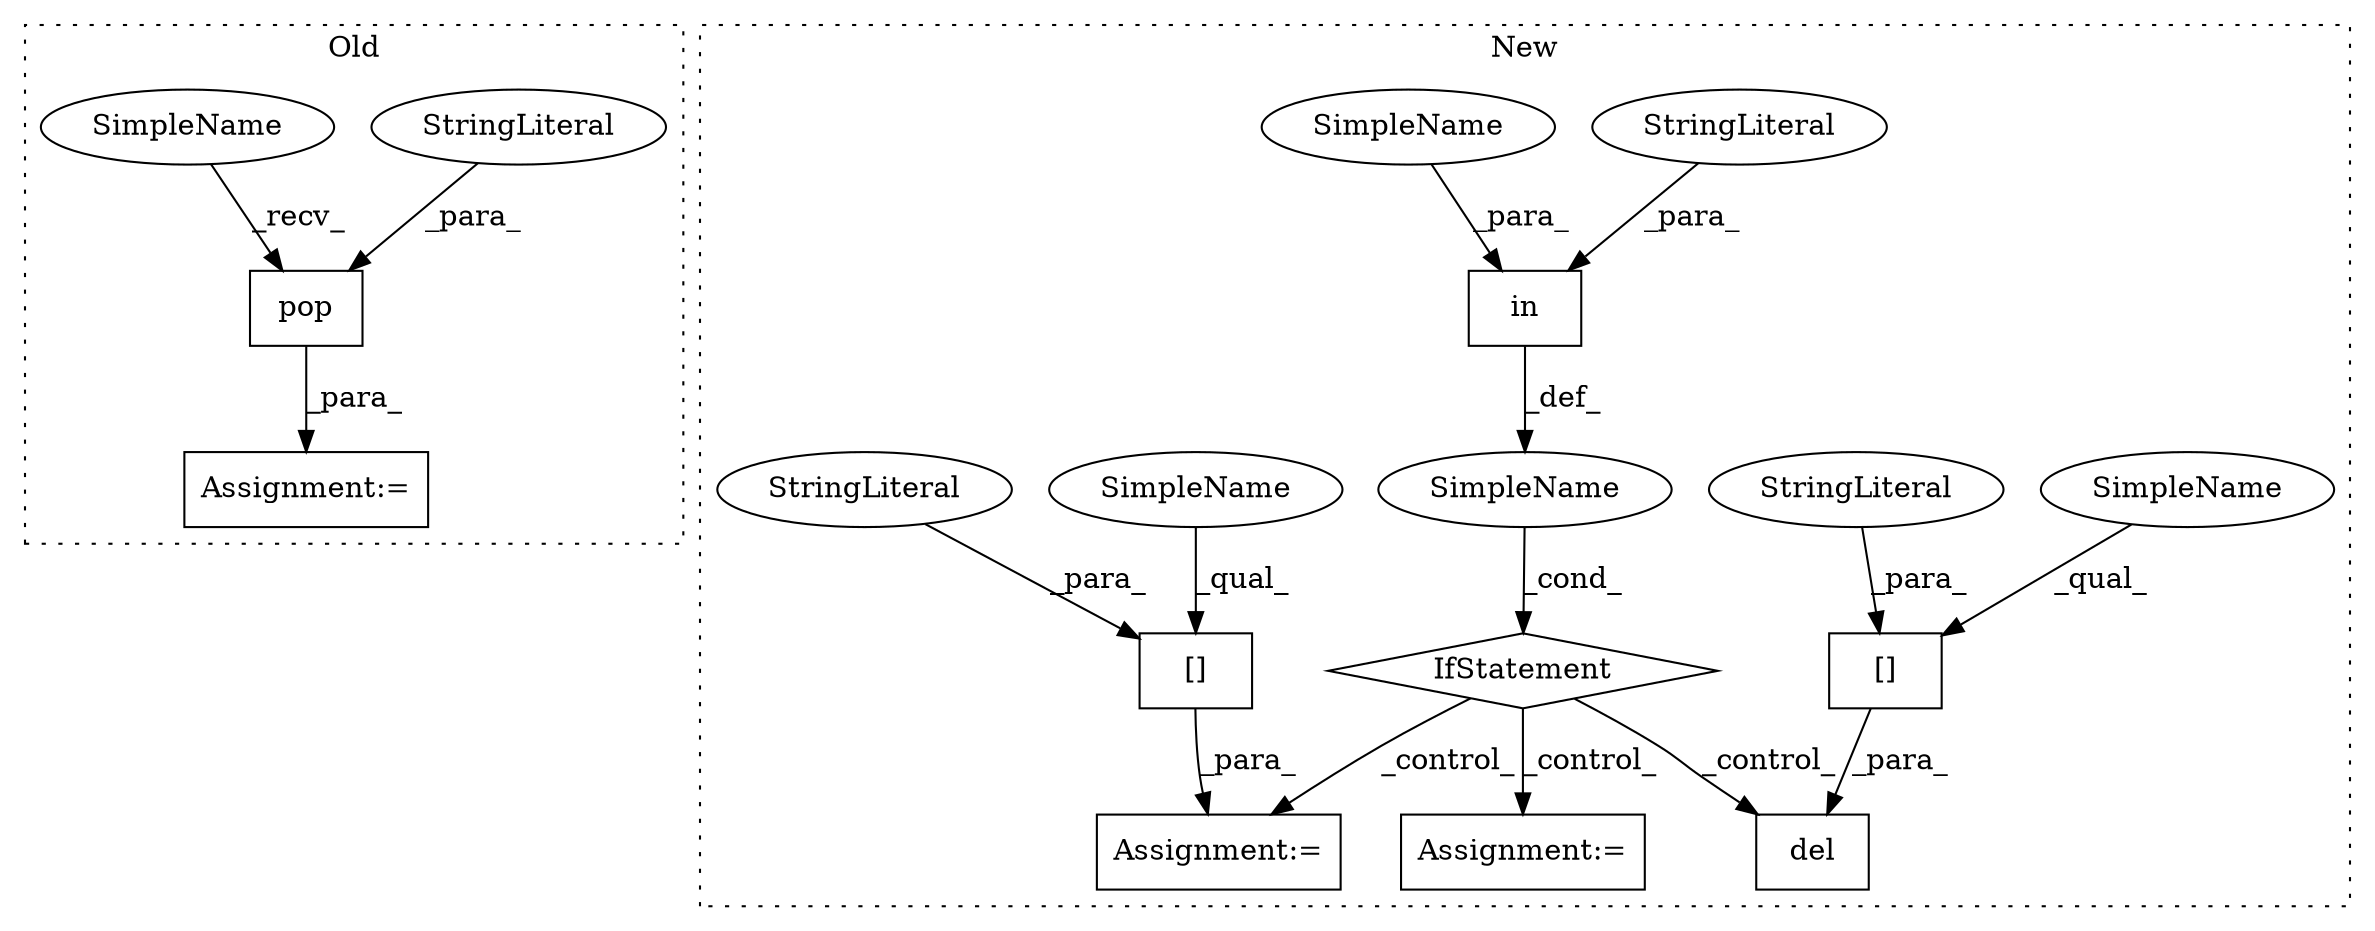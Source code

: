 digraph G {
subgraph cluster0 {
1 [label="pop" a="32" s="3987,4003" l="4,1" shape="box"];
5 [label="StringLiteral" a="45" s="3991" l="7" shape="ellipse"];
6 [label="Assignment:=" a="7" s="3977" l="1" shape="box"];
15 [label="SimpleName" a="42" s="3978" l="8" shape="ellipse"];
label = "Old";
style="dotted";
}
subgraph cluster1 {
2 [label="in" a="105" s="4052" l="19" shape="box"];
3 [label="IfStatement" a="25" s="4044,4071" l="8,2" shape="diamond"];
4 [label="StringLiteral" a="45" s="4052" l="7" shape="ellipse"];
7 [label="SimpleName" a="42" s="" l="" shape="ellipse"];
8 [label="Assignment:=" a="7" s="4086" l="1" shape="box"];
9 [label="[]" a="2" s="4087,4103" l="9,1" shape="box"];
10 [label="StringLiteral" a="45" s="4096" l="7" shape="ellipse"];
11 [label="[]" a="2" s="4116,4132" l="9,1" shape="box"];
12 [label="del" a="32" s="4112,4133" l="4,1" shape="box"];
13 [label="StringLiteral" a="45" s="4125" l="7" shape="ellipse"];
14 [label="Assignment:=" a="7" s="4161" l="1" shape="box"];
16 [label="SimpleName" a="42" s="4087" l="8" shape="ellipse"];
17 [label="SimpleName" a="42" s="4116" l="8" shape="ellipse"];
18 [label="SimpleName" a="42" s="4063" l="8" shape="ellipse"];
label = "New";
style="dotted";
}
1 -> 6 [label="_para_"];
2 -> 7 [label="_def_"];
3 -> 12 [label="_control_"];
3 -> 14 [label="_control_"];
3 -> 8 [label="_control_"];
4 -> 2 [label="_para_"];
5 -> 1 [label="_para_"];
7 -> 3 [label="_cond_"];
9 -> 8 [label="_para_"];
10 -> 9 [label="_para_"];
11 -> 12 [label="_para_"];
13 -> 11 [label="_para_"];
15 -> 1 [label="_recv_"];
16 -> 9 [label="_qual_"];
17 -> 11 [label="_qual_"];
18 -> 2 [label="_para_"];
}